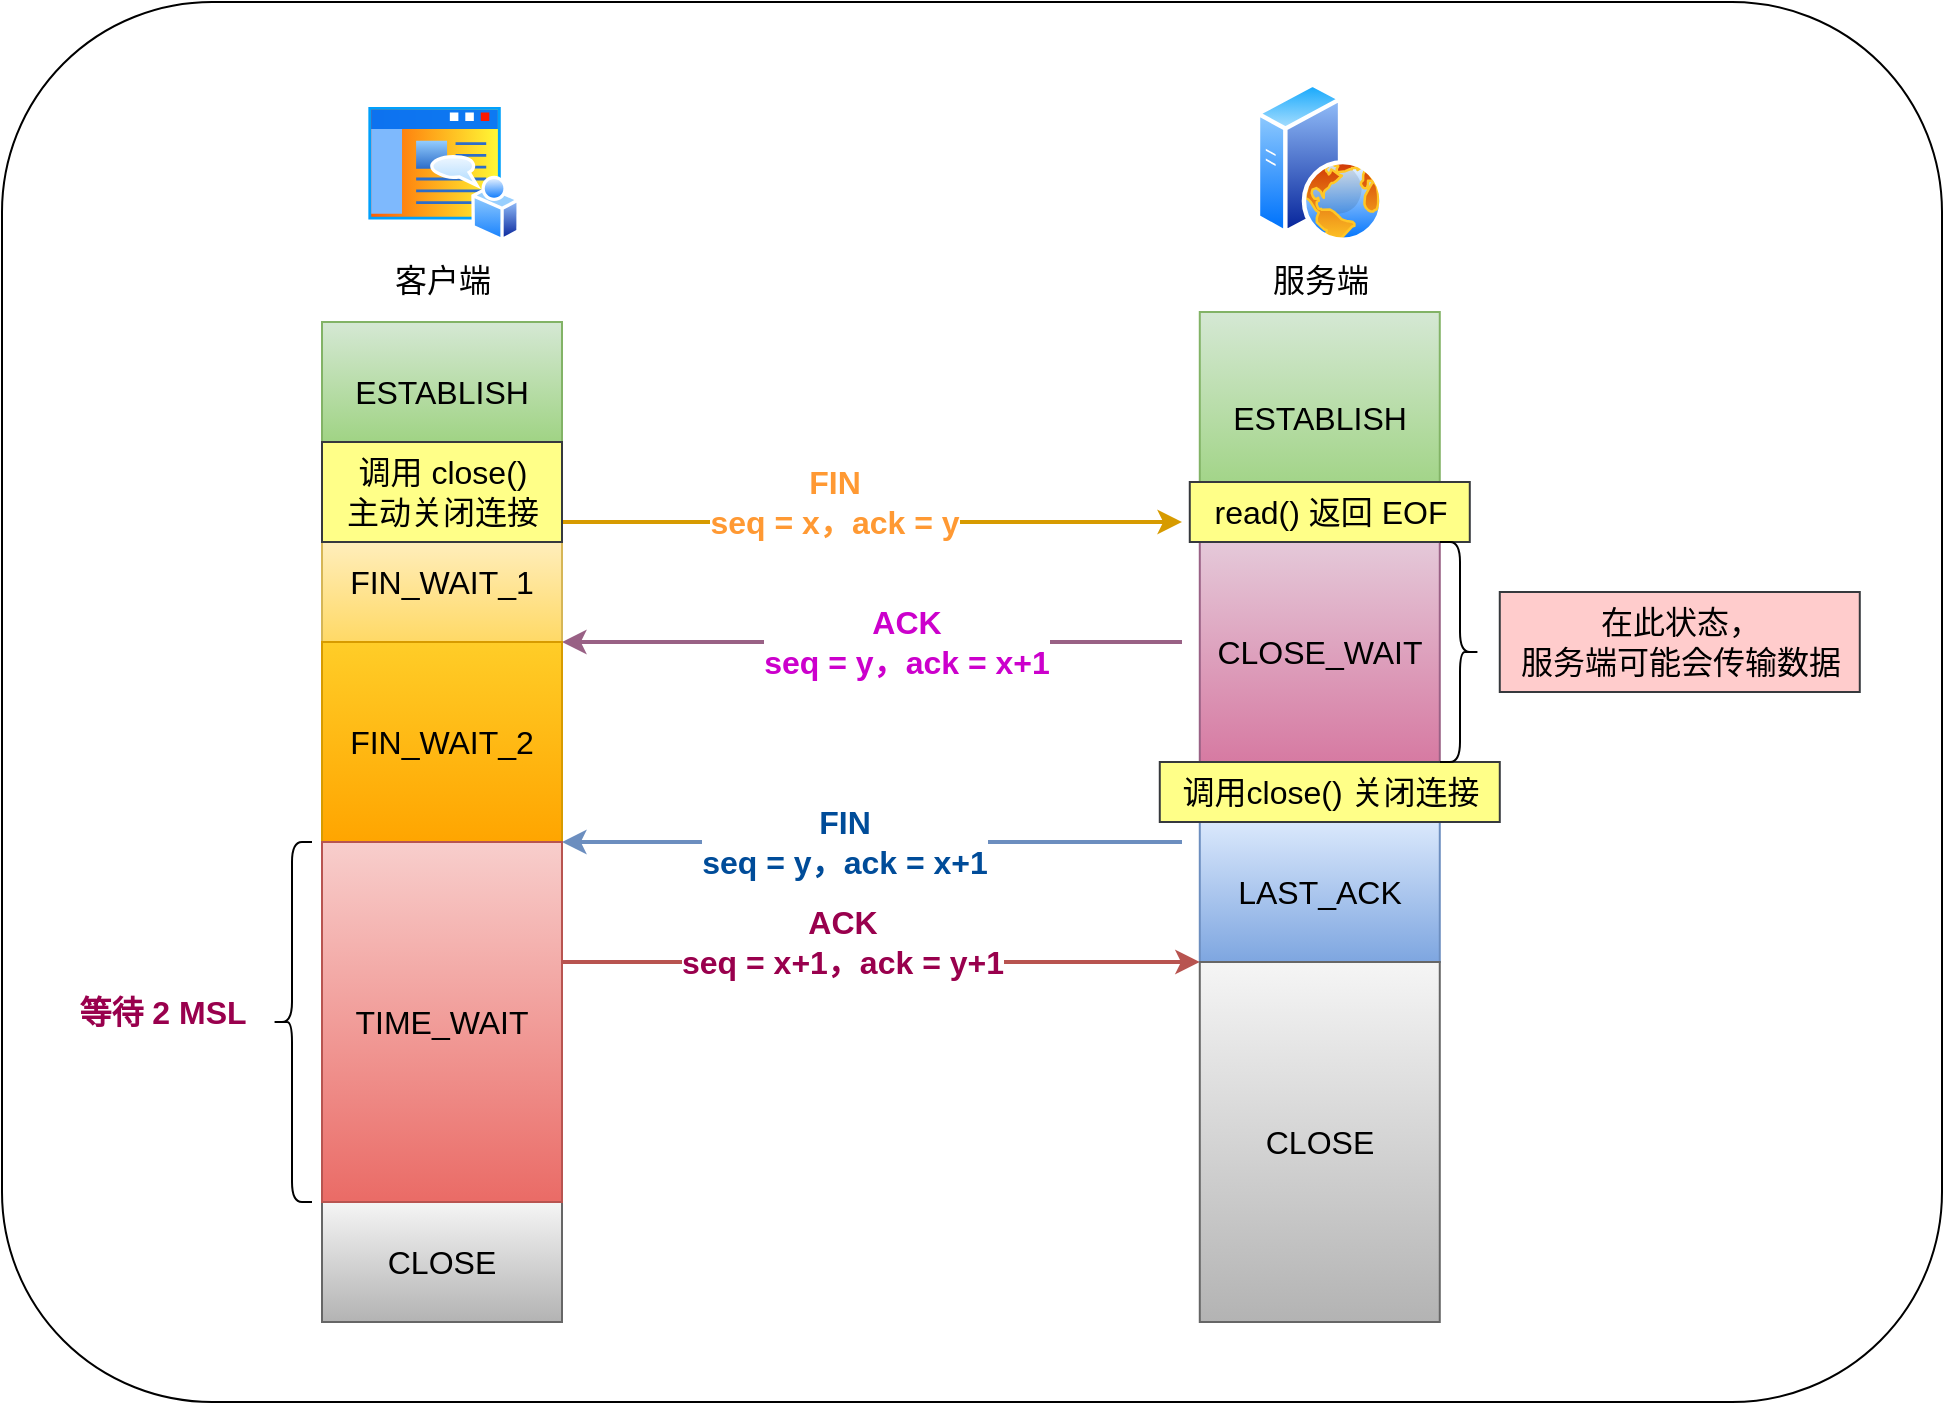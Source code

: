 <mxfile version="20.2.7" type="github">
  <diagram id="9YLWA25oHTNvQ-ObGERG" name="第 1 页">
    <mxGraphModel dx="1563" dy="798" grid="1" gridSize="10" guides="1" tooltips="1" connect="1" arrows="1" fold="1" page="1" pageScale="1" pageWidth="827" pageHeight="1169" math="0" shadow="0">
      <root>
        <mxCell id="0" />
        <mxCell id="1" parent="0" />
        <mxCell id="sa1L4sj_0YtGaAlpQuxV-35" value="" style="rounded=1;whiteSpace=wrap;html=1;fontSize=16;" vertex="1" parent="1">
          <mxGeometry x="-40" y="20" width="970" height="700" as="geometry" />
        </mxCell>
        <mxCell id="sa1L4sj_0YtGaAlpQuxV-1" value="ESTABLISH" style="rounded=0;whiteSpace=wrap;html=1;fontSize=16;fillColor=#d5e8d4;strokeColor=#82b366;gradientColor=#97d077;" vertex="1" parent="1">
          <mxGeometry x="120" y="180" width="120" height="70" as="geometry" />
        </mxCell>
        <mxCell id="sa1L4sj_0YtGaAlpQuxV-2" value="客户端" style="aspect=fixed;perimeter=ellipsePerimeter;html=1;align=center;shadow=0;dashed=0;spacingTop=3;image;image=img/lib/active_directory/home_page.svg;fontSize=16;" vertex="1" parent="1">
          <mxGeometry x="141.11" y="70" width="77.78" height="70" as="geometry" />
        </mxCell>
        <mxCell id="sa1L4sj_0YtGaAlpQuxV-3" value="服务端" style="aspect=fixed;perimeter=ellipsePerimeter;html=1;align=center;shadow=0;dashed=0;spacingTop=3;image;image=img/lib/active_directory/web_server.svg;fontSize=16;" vertex="1" parent="1">
          <mxGeometry x="586.89" y="60" width="64" height="80" as="geometry" />
        </mxCell>
        <mxCell id="sa1L4sj_0YtGaAlpQuxV-4" value="ESTABLISH" style="rounded=0;whiteSpace=wrap;html=1;fontSize=16;fillColor=#d5e8d4;strokeColor=#82b366;gradientColor=#97d077;" vertex="1" parent="1">
          <mxGeometry x="558.89" y="175" width="120" height="105" as="geometry" />
        </mxCell>
        <mxCell id="sa1L4sj_0YtGaAlpQuxV-5" value="FIN_WAIT_1" style="rounded=0;whiteSpace=wrap;html=1;fontSize=16;fillColor=#fff2cc;strokeColor=#d6b656;gradientColor=#ffd966;" vertex="1" parent="1">
          <mxGeometry x="120" y="280" width="120" height="60" as="geometry" />
        </mxCell>
        <mxCell id="sa1L4sj_0YtGaAlpQuxV-6" value="&lt;b style=&quot;color: rgb(255, 153, 51); font-size: 16px;&quot;&gt;FIN&lt;br style=&quot;font-size: 16px;&quot;&gt;seq = x，ack = y&lt;/b&gt;" style="rounded=0;orthogonalLoop=1;jettySize=auto;html=1;fontSize=16;exitX=1;exitY=0;exitDx=0;exitDy=0;fillColor=#ffcd28;gradientColor=#ffa500;strokeColor=#d79b00;strokeWidth=2;" edge="1" parent="1">
          <mxGeometry x="-0.125" y="10" relative="1" as="geometry">
            <mxPoint x="550" y="280" as="targetPoint" />
            <mxPoint as="offset" />
            <mxPoint x="240" y="280" as="sourcePoint" />
          </mxGeometry>
        </mxCell>
        <mxCell id="sa1L4sj_0YtGaAlpQuxV-7" value="CLOSE_WAIT" style="rounded=0;whiteSpace=wrap;html=1;fontSize=16;fillColor=#e6d0de;strokeColor=#996185;gradientColor=#d5739d;" vertex="1" parent="1">
          <mxGeometry x="558.89" y="280" width="120" height="130" as="geometry" />
        </mxCell>
        <mxCell id="sa1L4sj_0YtGaAlpQuxV-8" value="&lt;b style=&quot;font-size: 16px;&quot;&gt;&lt;font color=&quot;#cc00cc&quot;&gt;ACK&lt;br style=&quot;font-size: 16px;&quot;&gt;seq = y，ack = x+1&lt;/font&gt;&lt;/b&gt;" style="rounded=0;orthogonalLoop=1;jettySize=auto;html=1;fontSize=16;fillColor=#e6d0de;gradientColor=#d5739d;strokeColor=#996185;strokeWidth=2;entryX=1;entryY=1;entryDx=0;entryDy=0;" edge="1" parent="1" target="sa1L4sj_0YtGaAlpQuxV-5">
          <mxGeometry x="-0.106" relative="1" as="geometry">
            <mxPoint x="250" y="340" as="targetPoint" />
            <mxPoint as="offset" />
            <mxPoint x="550" y="340" as="sourcePoint" />
          </mxGeometry>
        </mxCell>
        <mxCell id="sa1L4sj_0YtGaAlpQuxV-9" value="FIN_WAIT_2" style="rounded=0;whiteSpace=wrap;html=1;fontSize=16;fillColor=#ffcd28;strokeColor=#d79b00;gradientColor=#ffa500;" vertex="1" parent="1">
          <mxGeometry x="120" y="340" width="120" height="100" as="geometry" />
        </mxCell>
        <mxCell id="sa1L4sj_0YtGaAlpQuxV-11" value="CLOSE" style="rounded=0;whiteSpace=wrap;html=1;fontSize=16;fillColor=#f5f5f5;strokeColor=#666666;gradientColor=#b3b3b3;" vertex="1" parent="1">
          <mxGeometry x="120" y="620" width="120" height="60" as="geometry" />
        </mxCell>
        <mxCell id="sa1L4sj_0YtGaAlpQuxV-13" value="LAST_ACK" style="rounded=0;whiteSpace=wrap;html=1;fontSize=16;fillColor=#dae8fc;strokeColor=#6c8ebf;gradientColor=#7ea6e0;" vertex="1" parent="1">
          <mxGeometry x="558.89" y="430" width="120" height="70" as="geometry" />
        </mxCell>
        <mxCell id="sa1L4sj_0YtGaAlpQuxV-14" value="&lt;b style=&quot;font-size: 16px;&quot;&gt;&lt;font color=&quot;#004c99&quot;&gt;FIN&lt;br style=&quot;font-size: 16px;&quot;&gt;seq = y，ack = x+1&lt;/font&gt;&lt;/b&gt;" style="rounded=0;orthogonalLoop=1;jettySize=auto;html=1;fontSize=16;fillColor=#dae8fc;gradientColor=#7ea6e0;strokeColor=#6c8ebf;strokeWidth=2;entryX=1;entryY=1;entryDx=0;entryDy=0;" edge="1" parent="1" target="sa1L4sj_0YtGaAlpQuxV-9">
          <mxGeometry x="0.09" relative="1" as="geometry">
            <mxPoint x="350" y="440" as="targetPoint" />
            <mxPoint as="offset" />
            <mxPoint x="550" y="440" as="sourcePoint" />
          </mxGeometry>
        </mxCell>
        <mxCell id="sa1L4sj_0YtGaAlpQuxV-15" value="TIME_WAIT" style="rounded=0;whiteSpace=wrap;html=1;fontSize=16;fillColor=#f8cecc;strokeColor=#b85450;gradientColor=#ea6b66;" vertex="1" parent="1">
          <mxGeometry x="120" y="440" width="120" height="180" as="geometry" />
        </mxCell>
        <mxCell id="sa1L4sj_0YtGaAlpQuxV-16" value="&lt;b style=&quot;font-size: 16px;&quot;&gt;&lt;font color=&quot;#99004d&quot;&gt;ACK&lt;br style=&quot;font-size: 16px;&quot;&gt;seq = x+1，ack = y+1&lt;/font&gt;&lt;/b&gt;" style="rounded=0;orthogonalLoop=1;jettySize=auto;html=1;fontSize=16;exitX=1;exitY=0;exitDx=0;exitDy=0;fillColor=#f8cecc;gradientColor=#ea6b66;strokeColor=#b85450;strokeWidth=2;entryX=0;entryY=0;entryDx=0;entryDy=0;" edge="1" parent="1" target="sa1L4sj_0YtGaAlpQuxV-24">
          <mxGeometry x="-0.125" y="10" relative="1" as="geometry">
            <mxPoint x="550" y="500" as="targetPoint" />
            <mxPoint as="offset" />
            <mxPoint x="240" y="500" as="sourcePoint" />
          </mxGeometry>
        </mxCell>
        <mxCell id="sa1L4sj_0YtGaAlpQuxV-24" value="CLOSE" style="rounded=0;whiteSpace=wrap;html=1;fontSize=16;fillColor=#f5f5f5;strokeColor=#666666;gradientColor=#b3b3b3;" vertex="1" parent="1">
          <mxGeometry x="558.89" y="500" width="120" height="180" as="geometry" />
        </mxCell>
        <mxCell id="sa1L4sj_0YtGaAlpQuxV-25" value="" style="shape=curlyBracket;whiteSpace=wrap;html=1;rounded=1;fontColor=#99004D;" vertex="1" parent="1">
          <mxGeometry x="95" y="440" width="20" height="180" as="geometry" />
        </mxCell>
        <mxCell id="sa1L4sj_0YtGaAlpQuxV-26" value="等待 2 MSL" style="text;html=1;align=center;verticalAlign=middle;resizable=0;points=[];autosize=1;strokeColor=none;fillColor=none;fontColor=#99004D;fontSize=16;fontStyle=1" vertex="1" parent="1">
          <mxGeometry x="-15" y="510" width="110" height="30" as="geometry" />
        </mxCell>
        <mxCell id="sa1L4sj_0YtGaAlpQuxV-30" value="调用 close()&lt;br&gt;主动关闭连接" style="text;html=1;align=center;verticalAlign=middle;resizable=0;points=[];autosize=1;strokeColor=#36393d;fillColor=#ffff88;fontSize=16;" vertex="1" parent="1">
          <mxGeometry x="120" y="240" width="120" height="50" as="geometry" />
        </mxCell>
        <mxCell id="sa1L4sj_0YtGaAlpQuxV-31" value="调用close() 关闭连接" style="text;html=1;align=center;verticalAlign=middle;resizable=0;points=[];autosize=1;strokeColor=#36393d;fillColor=#ffff88;fontSize=16;" vertex="1" parent="1">
          <mxGeometry x="538.89" y="400" width="170" height="30" as="geometry" />
        </mxCell>
        <mxCell id="sa1L4sj_0YtGaAlpQuxV-32" value="read() 返回 EOF" style="text;html=1;align=center;verticalAlign=middle;resizable=0;points=[];autosize=1;strokeColor=#36393d;fillColor=#ffff88;fontSize=16;" vertex="1" parent="1">
          <mxGeometry x="553.89" y="260" width="140" height="30" as="geometry" />
        </mxCell>
        <mxCell id="sa1L4sj_0YtGaAlpQuxV-33" value="" style="shape=curlyBracket;whiteSpace=wrap;html=1;rounded=1;flipH=1;fontSize=16;" vertex="1" parent="1">
          <mxGeometry x="679" y="290" width="20" height="110" as="geometry" />
        </mxCell>
        <mxCell id="sa1L4sj_0YtGaAlpQuxV-34" value="在此状态，&lt;br&gt;服务端可能会传输数据" style="text;html=1;align=center;verticalAlign=middle;resizable=0;points=[];autosize=1;strokeColor=#36393d;fillColor=#ffcccc;fontSize=16;" vertex="1" parent="1">
          <mxGeometry x="708.89" y="315" width="180" height="50" as="geometry" />
        </mxCell>
      </root>
    </mxGraphModel>
  </diagram>
</mxfile>
